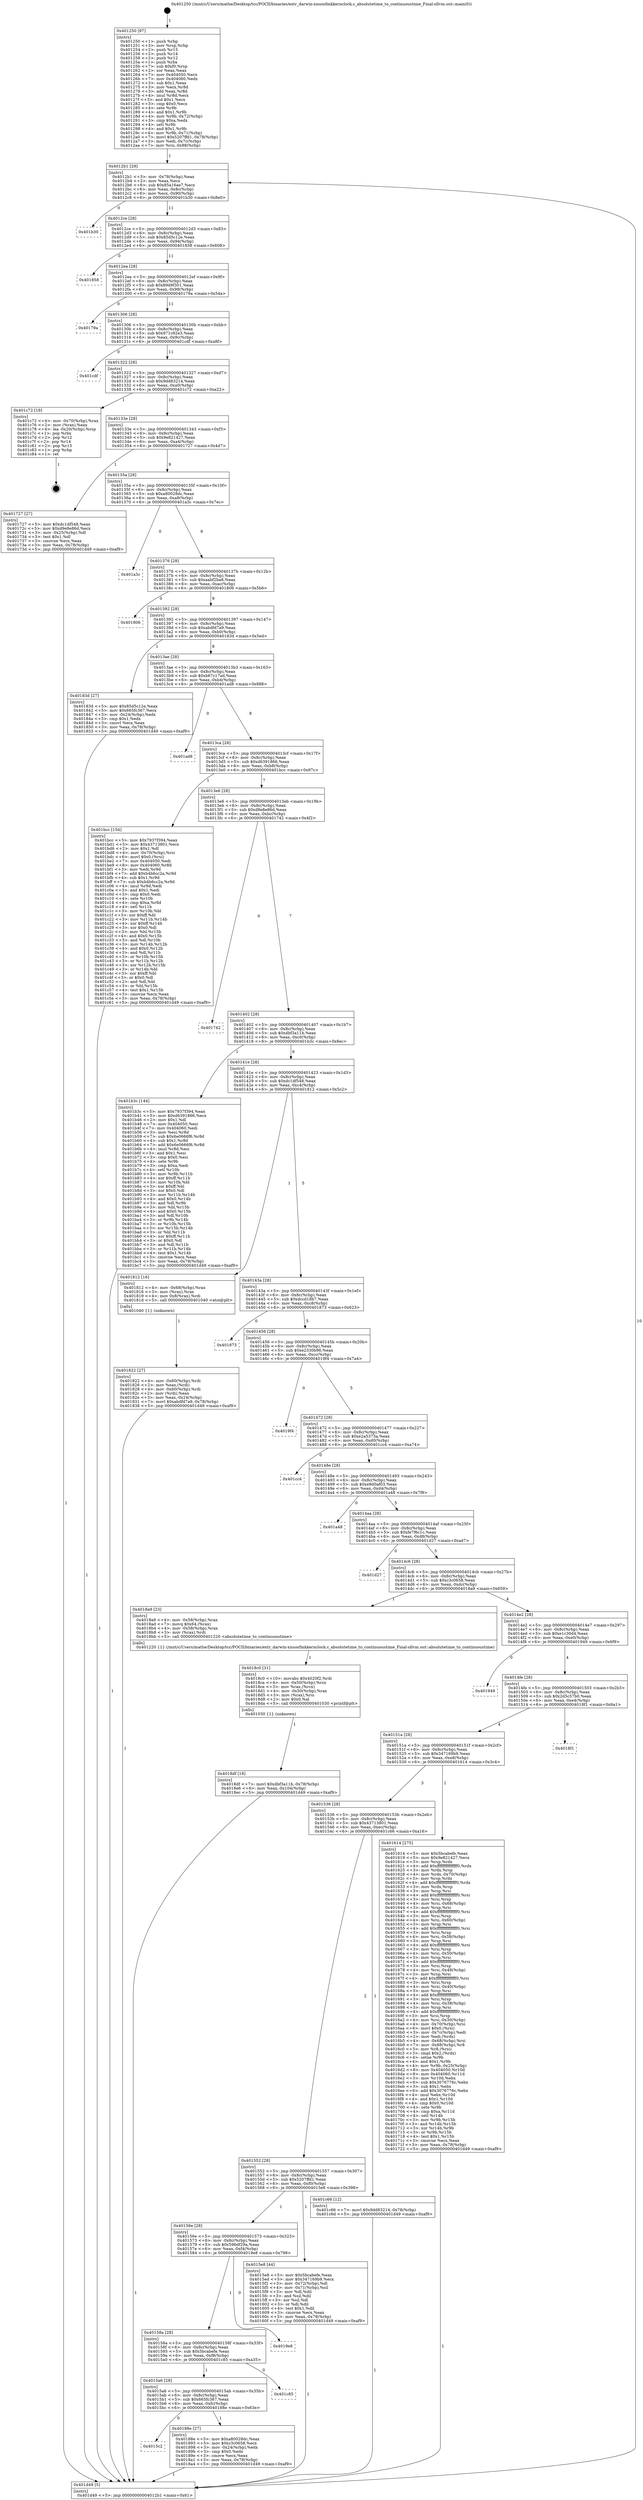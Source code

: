 digraph "0x401250" {
  label = "0x401250 (/mnt/c/Users/mathe/Desktop/tcc/POCII/binaries/extr_darwin-xnuosfmkkernclock.c_absolutetime_to_continuoustime_Final-ollvm.out::main(0))"
  labelloc = "t"
  node[shape=record]

  Entry [label="",width=0.3,height=0.3,shape=circle,fillcolor=black,style=filled]
  "0x4012b1" [label="{
     0x4012b1 [29]\l
     | [instrs]\l
     &nbsp;&nbsp;0x4012b1 \<+3\>: mov -0x78(%rbp),%eax\l
     &nbsp;&nbsp;0x4012b4 \<+2\>: mov %eax,%ecx\l
     &nbsp;&nbsp;0x4012b6 \<+6\>: sub $0x85a16ae7,%ecx\l
     &nbsp;&nbsp;0x4012bc \<+6\>: mov %eax,-0x8c(%rbp)\l
     &nbsp;&nbsp;0x4012c2 \<+6\>: mov %ecx,-0x90(%rbp)\l
     &nbsp;&nbsp;0x4012c8 \<+6\>: je 0000000000401b30 \<main+0x8e0\>\l
  }"]
  "0x401b30" [label="{
     0x401b30\l
  }", style=dashed]
  "0x4012ce" [label="{
     0x4012ce [28]\l
     | [instrs]\l
     &nbsp;&nbsp;0x4012ce \<+5\>: jmp 00000000004012d3 \<main+0x83\>\l
     &nbsp;&nbsp;0x4012d3 \<+6\>: mov -0x8c(%rbp),%eax\l
     &nbsp;&nbsp;0x4012d9 \<+5\>: sub $0x85d5c12e,%eax\l
     &nbsp;&nbsp;0x4012de \<+6\>: mov %eax,-0x94(%rbp)\l
     &nbsp;&nbsp;0x4012e4 \<+6\>: je 0000000000401858 \<main+0x608\>\l
  }"]
  Exit [label="",width=0.3,height=0.3,shape=circle,fillcolor=black,style=filled,peripheries=2]
  "0x401858" [label="{
     0x401858\l
  }", style=dashed]
  "0x4012ea" [label="{
     0x4012ea [28]\l
     | [instrs]\l
     &nbsp;&nbsp;0x4012ea \<+5\>: jmp 00000000004012ef \<main+0x9f\>\l
     &nbsp;&nbsp;0x4012ef \<+6\>: mov -0x8c(%rbp),%eax\l
     &nbsp;&nbsp;0x4012f5 \<+5\>: sub $0x89d9f301,%eax\l
     &nbsp;&nbsp;0x4012fa \<+6\>: mov %eax,-0x98(%rbp)\l
     &nbsp;&nbsp;0x401300 \<+6\>: je 000000000040179a \<main+0x54a\>\l
  }"]
  "0x4018df" [label="{
     0x4018df [18]\l
     | [instrs]\l
     &nbsp;&nbsp;0x4018df \<+7\>: movl $0xdbf3a11b,-0x78(%rbp)\l
     &nbsp;&nbsp;0x4018e6 \<+6\>: mov %eax,-0x104(%rbp)\l
     &nbsp;&nbsp;0x4018ec \<+5\>: jmp 0000000000401d49 \<main+0xaf9\>\l
  }"]
  "0x40179a" [label="{
     0x40179a\l
  }", style=dashed]
  "0x401306" [label="{
     0x401306 [28]\l
     | [instrs]\l
     &nbsp;&nbsp;0x401306 \<+5\>: jmp 000000000040130b \<main+0xbb\>\l
     &nbsp;&nbsp;0x40130b \<+6\>: mov -0x8c(%rbp),%eax\l
     &nbsp;&nbsp;0x401311 \<+5\>: sub $0x971c92e3,%eax\l
     &nbsp;&nbsp;0x401316 \<+6\>: mov %eax,-0x9c(%rbp)\l
     &nbsp;&nbsp;0x40131c \<+6\>: je 0000000000401cdf \<main+0xa8f\>\l
  }"]
  "0x4018c0" [label="{
     0x4018c0 [31]\l
     | [instrs]\l
     &nbsp;&nbsp;0x4018c0 \<+10\>: movabs $0x4020f2,%rdi\l
     &nbsp;&nbsp;0x4018ca \<+4\>: mov -0x50(%rbp),%rcx\l
     &nbsp;&nbsp;0x4018ce \<+3\>: mov %rax,(%rcx)\l
     &nbsp;&nbsp;0x4018d1 \<+4\>: mov -0x50(%rbp),%rax\l
     &nbsp;&nbsp;0x4018d5 \<+3\>: mov (%rax),%rsi\l
     &nbsp;&nbsp;0x4018d8 \<+2\>: mov $0x0,%al\l
     &nbsp;&nbsp;0x4018da \<+5\>: call 0000000000401030 \<printf@plt\>\l
     | [calls]\l
     &nbsp;&nbsp;0x401030 \{1\} (unknown)\l
  }"]
  "0x401cdf" [label="{
     0x401cdf\l
  }", style=dashed]
  "0x401322" [label="{
     0x401322 [28]\l
     | [instrs]\l
     &nbsp;&nbsp;0x401322 \<+5\>: jmp 0000000000401327 \<main+0xd7\>\l
     &nbsp;&nbsp;0x401327 \<+6\>: mov -0x8c(%rbp),%eax\l
     &nbsp;&nbsp;0x40132d \<+5\>: sub $0x9dd83214,%eax\l
     &nbsp;&nbsp;0x401332 \<+6\>: mov %eax,-0xa0(%rbp)\l
     &nbsp;&nbsp;0x401338 \<+6\>: je 0000000000401c72 \<main+0xa22\>\l
  }"]
  "0x4015c2" [label="{
     0x4015c2\l
  }", style=dashed]
  "0x401c72" [label="{
     0x401c72 [19]\l
     | [instrs]\l
     &nbsp;&nbsp;0x401c72 \<+4\>: mov -0x70(%rbp),%rax\l
     &nbsp;&nbsp;0x401c76 \<+2\>: mov (%rax),%eax\l
     &nbsp;&nbsp;0x401c78 \<+4\>: lea -0x20(%rbp),%rsp\l
     &nbsp;&nbsp;0x401c7c \<+1\>: pop %rbx\l
     &nbsp;&nbsp;0x401c7d \<+2\>: pop %r12\l
     &nbsp;&nbsp;0x401c7f \<+2\>: pop %r14\l
     &nbsp;&nbsp;0x401c81 \<+2\>: pop %r15\l
     &nbsp;&nbsp;0x401c83 \<+1\>: pop %rbp\l
     &nbsp;&nbsp;0x401c84 \<+1\>: ret\l
  }"]
  "0x40133e" [label="{
     0x40133e [28]\l
     | [instrs]\l
     &nbsp;&nbsp;0x40133e \<+5\>: jmp 0000000000401343 \<main+0xf3\>\l
     &nbsp;&nbsp;0x401343 \<+6\>: mov -0x8c(%rbp),%eax\l
     &nbsp;&nbsp;0x401349 \<+5\>: sub $0x9e821427,%eax\l
     &nbsp;&nbsp;0x40134e \<+6\>: mov %eax,-0xa4(%rbp)\l
     &nbsp;&nbsp;0x401354 \<+6\>: je 0000000000401727 \<main+0x4d7\>\l
  }"]
  "0x40188e" [label="{
     0x40188e [27]\l
     | [instrs]\l
     &nbsp;&nbsp;0x40188e \<+5\>: mov $0xa80028dc,%eax\l
     &nbsp;&nbsp;0x401893 \<+5\>: mov $0xc3c0658,%ecx\l
     &nbsp;&nbsp;0x401898 \<+3\>: mov -0x24(%rbp),%edx\l
     &nbsp;&nbsp;0x40189b \<+3\>: cmp $0x0,%edx\l
     &nbsp;&nbsp;0x40189e \<+3\>: cmove %ecx,%eax\l
     &nbsp;&nbsp;0x4018a1 \<+3\>: mov %eax,-0x78(%rbp)\l
     &nbsp;&nbsp;0x4018a4 \<+5\>: jmp 0000000000401d49 \<main+0xaf9\>\l
  }"]
  "0x401727" [label="{
     0x401727 [27]\l
     | [instrs]\l
     &nbsp;&nbsp;0x401727 \<+5\>: mov $0xdc1df548,%eax\l
     &nbsp;&nbsp;0x40172c \<+5\>: mov $0xd9e8e86d,%ecx\l
     &nbsp;&nbsp;0x401731 \<+3\>: mov -0x25(%rbp),%dl\l
     &nbsp;&nbsp;0x401734 \<+3\>: test $0x1,%dl\l
     &nbsp;&nbsp;0x401737 \<+3\>: cmovne %ecx,%eax\l
     &nbsp;&nbsp;0x40173a \<+3\>: mov %eax,-0x78(%rbp)\l
     &nbsp;&nbsp;0x40173d \<+5\>: jmp 0000000000401d49 \<main+0xaf9\>\l
  }"]
  "0x40135a" [label="{
     0x40135a [28]\l
     | [instrs]\l
     &nbsp;&nbsp;0x40135a \<+5\>: jmp 000000000040135f \<main+0x10f\>\l
     &nbsp;&nbsp;0x40135f \<+6\>: mov -0x8c(%rbp),%eax\l
     &nbsp;&nbsp;0x401365 \<+5\>: sub $0xa80028dc,%eax\l
     &nbsp;&nbsp;0x40136a \<+6\>: mov %eax,-0xa8(%rbp)\l
     &nbsp;&nbsp;0x401370 \<+6\>: je 0000000000401a3c \<main+0x7ec\>\l
  }"]
  "0x4015a6" [label="{
     0x4015a6 [28]\l
     | [instrs]\l
     &nbsp;&nbsp;0x4015a6 \<+5\>: jmp 00000000004015ab \<main+0x35b\>\l
     &nbsp;&nbsp;0x4015ab \<+6\>: mov -0x8c(%rbp),%eax\l
     &nbsp;&nbsp;0x4015b1 \<+5\>: sub $0x665fc367,%eax\l
     &nbsp;&nbsp;0x4015b6 \<+6\>: mov %eax,-0xfc(%rbp)\l
     &nbsp;&nbsp;0x4015bc \<+6\>: je 000000000040188e \<main+0x63e\>\l
  }"]
  "0x401a3c" [label="{
     0x401a3c\l
  }", style=dashed]
  "0x401376" [label="{
     0x401376 [28]\l
     | [instrs]\l
     &nbsp;&nbsp;0x401376 \<+5\>: jmp 000000000040137b \<main+0x12b\>\l
     &nbsp;&nbsp;0x40137b \<+6\>: mov -0x8c(%rbp),%eax\l
     &nbsp;&nbsp;0x401381 \<+5\>: sub $0xaabf2ba8,%eax\l
     &nbsp;&nbsp;0x401386 \<+6\>: mov %eax,-0xac(%rbp)\l
     &nbsp;&nbsp;0x40138c \<+6\>: je 0000000000401806 \<main+0x5b6\>\l
  }"]
  "0x401c85" [label="{
     0x401c85\l
  }", style=dashed]
  "0x401806" [label="{
     0x401806\l
  }", style=dashed]
  "0x401392" [label="{
     0x401392 [28]\l
     | [instrs]\l
     &nbsp;&nbsp;0x401392 \<+5\>: jmp 0000000000401397 \<main+0x147\>\l
     &nbsp;&nbsp;0x401397 \<+6\>: mov -0x8c(%rbp),%eax\l
     &nbsp;&nbsp;0x40139d \<+5\>: sub $0xabdfd7a9,%eax\l
     &nbsp;&nbsp;0x4013a2 \<+6\>: mov %eax,-0xb0(%rbp)\l
     &nbsp;&nbsp;0x4013a8 \<+6\>: je 000000000040183d \<main+0x5ed\>\l
  }"]
  "0x40158a" [label="{
     0x40158a [28]\l
     | [instrs]\l
     &nbsp;&nbsp;0x40158a \<+5\>: jmp 000000000040158f \<main+0x33f\>\l
     &nbsp;&nbsp;0x40158f \<+6\>: mov -0x8c(%rbp),%eax\l
     &nbsp;&nbsp;0x401595 \<+5\>: sub $0x5bcabefe,%eax\l
     &nbsp;&nbsp;0x40159a \<+6\>: mov %eax,-0xf8(%rbp)\l
     &nbsp;&nbsp;0x4015a0 \<+6\>: je 0000000000401c85 \<main+0xa35\>\l
  }"]
  "0x40183d" [label="{
     0x40183d [27]\l
     | [instrs]\l
     &nbsp;&nbsp;0x40183d \<+5\>: mov $0x85d5c12e,%eax\l
     &nbsp;&nbsp;0x401842 \<+5\>: mov $0x665fc367,%ecx\l
     &nbsp;&nbsp;0x401847 \<+3\>: mov -0x24(%rbp),%edx\l
     &nbsp;&nbsp;0x40184a \<+3\>: cmp $0x1,%edx\l
     &nbsp;&nbsp;0x40184d \<+3\>: cmovl %ecx,%eax\l
     &nbsp;&nbsp;0x401850 \<+3\>: mov %eax,-0x78(%rbp)\l
     &nbsp;&nbsp;0x401853 \<+5\>: jmp 0000000000401d49 \<main+0xaf9\>\l
  }"]
  "0x4013ae" [label="{
     0x4013ae [28]\l
     | [instrs]\l
     &nbsp;&nbsp;0x4013ae \<+5\>: jmp 00000000004013b3 \<main+0x163\>\l
     &nbsp;&nbsp;0x4013b3 \<+6\>: mov -0x8c(%rbp),%eax\l
     &nbsp;&nbsp;0x4013b9 \<+5\>: sub $0xb67c17ad,%eax\l
     &nbsp;&nbsp;0x4013be \<+6\>: mov %eax,-0xb4(%rbp)\l
     &nbsp;&nbsp;0x4013c4 \<+6\>: je 0000000000401ad8 \<main+0x888\>\l
  }"]
  "0x4019e8" [label="{
     0x4019e8\l
  }", style=dashed]
  "0x401ad8" [label="{
     0x401ad8\l
  }", style=dashed]
  "0x4013ca" [label="{
     0x4013ca [28]\l
     | [instrs]\l
     &nbsp;&nbsp;0x4013ca \<+5\>: jmp 00000000004013cf \<main+0x17f\>\l
     &nbsp;&nbsp;0x4013cf \<+6\>: mov -0x8c(%rbp),%eax\l
     &nbsp;&nbsp;0x4013d5 \<+5\>: sub $0xd6391866,%eax\l
     &nbsp;&nbsp;0x4013da \<+6\>: mov %eax,-0xb8(%rbp)\l
     &nbsp;&nbsp;0x4013e0 \<+6\>: je 0000000000401bcc \<main+0x97c\>\l
  }"]
  "0x401822" [label="{
     0x401822 [27]\l
     | [instrs]\l
     &nbsp;&nbsp;0x401822 \<+4\>: mov -0x60(%rbp),%rdi\l
     &nbsp;&nbsp;0x401826 \<+2\>: mov %eax,(%rdi)\l
     &nbsp;&nbsp;0x401828 \<+4\>: mov -0x60(%rbp),%rdi\l
     &nbsp;&nbsp;0x40182c \<+2\>: mov (%rdi),%eax\l
     &nbsp;&nbsp;0x40182e \<+3\>: mov %eax,-0x24(%rbp)\l
     &nbsp;&nbsp;0x401831 \<+7\>: movl $0xabdfd7a9,-0x78(%rbp)\l
     &nbsp;&nbsp;0x401838 \<+5\>: jmp 0000000000401d49 \<main+0xaf9\>\l
  }"]
  "0x401bcc" [label="{
     0x401bcc [154]\l
     | [instrs]\l
     &nbsp;&nbsp;0x401bcc \<+5\>: mov $0x7937f394,%eax\l
     &nbsp;&nbsp;0x401bd1 \<+5\>: mov $0x43713801,%ecx\l
     &nbsp;&nbsp;0x401bd6 \<+2\>: mov $0x1,%dl\l
     &nbsp;&nbsp;0x401bd8 \<+4\>: mov -0x70(%rbp),%rsi\l
     &nbsp;&nbsp;0x401bdc \<+6\>: movl $0x0,(%rsi)\l
     &nbsp;&nbsp;0x401be2 \<+7\>: mov 0x404050,%edi\l
     &nbsp;&nbsp;0x401be9 \<+8\>: mov 0x404060,%r8d\l
     &nbsp;&nbsp;0x401bf1 \<+3\>: mov %edi,%r9d\l
     &nbsp;&nbsp;0x401bf4 \<+7\>: add $0xb4b6cc2a,%r9d\l
     &nbsp;&nbsp;0x401bfb \<+4\>: sub $0x1,%r9d\l
     &nbsp;&nbsp;0x401bff \<+7\>: sub $0xb4b6cc2a,%r9d\l
     &nbsp;&nbsp;0x401c06 \<+4\>: imul %r9d,%edi\l
     &nbsp;&nbsp;0x401c0a \<+3\>: and $0x1,%edi\l
     &nbsp;&nbsp;0x401c0d \<+3\>: cmp $0x0,%edi\l
     &nbsp;&nbsp;0x401c10 \<+4\>: sete %r10b\l
     &nbsp;&nbsp;0x401c14 \<+4\>: cmp $0xa,%r8d\l
     &nbsp;&nbsp;0x401c18 \<+4\>: setl %r11b\l
     &nbsp;&nbsp;0x401c1c \<+3\>: mov %r10b,%bl\l
     &nbsp;&nbsp;0x401c1f \<+3\>: xor $0xff,%bl\l
     &nbsp;&nbsp;0x401c22 \<+3\>: mov %r11b,%r14b\l
     &nbsp;&nbsp;0x401c25 \<+4\>: xor $0xff,%r14b\l
     &nbsp;&nbsp;0x401c29 \<+3\>: xor $0x0,%dl\l
     &nbsp;&nbsp;0x401c2c \<+3\>: mov %bl,%r15b\l
     &nbsp;&nbsp;0x401c2f \<+4\>: and $0x0,%r15b\l
     &nbsp;&nbsp;0x401c33 \<+3\>: and %dl,%r10b\l
     &nbsp;&nbsp;0x401c36 \<+3\>: mov %r14b,%r12b\l
     &nbsp;&nbsp;0x401c39 \<+4\>: and $0x0,%r12b\l
     &nbsp;&nbsp;0x401c3d \<+3\>: and %dl,%r11b\l
     &nbsp;&nbsp;0x401c40 \<+3\>: or %r10b,%r15b\l
     &nbsp;&nbsp;0x401c43 \<+3\>: or %r11b,%r12b\l
     &nbsp;&nbsp;0x401c46 \<+3\>: xor %r12b,%r15b\l
     &nbsp;&nbsp;0x401c49 \<+3\>: or %r14b,%bl\l
     &nbsp;&nbsp;0x401c4c \<+3\>: xor $0xff,%bl\l
     &nbsp;&nbsp;0x401c4f \<+3\>: or $0x0,%dl\l
     &nbsp;&nbsp;0x401c52 \<+2\>: and %dl,%bl\l
     &nbsp;&nbsp;0x401c54 \<+3\>: or %bl,%r15b\l
     &nbsp;&nbsp;0x401c57 \<+4\>: test $0x1,%r15b\l
     &nbsp;&nbsp;0x401c5b \<+3\>: cmovne %ecx,%eax\l
     &nbsp;&nbsp;0x401c5e \<+3\>: mov %eax,-0x78(%rbp)\l
     &nbsp;&nbsp;0x401c61 \<+5\>: jmp 0000000000401d49 \<main+0xaf9\>\l
  }"]
  "0x4013e6" [label="{
     0x4013e6 [28]\l
     | [instrs]\l
     &nbsp;&nbsp;0x4013e6 \<+5\>: jmp 00000000004013eb \<main+0x19b\>\l
     &nbsp;&nbsp;0x4013eb \<+6\>: mov -0x8c(%rbp),%eax\l
     &nbsp;&nbsp;0x4013f1 \<+5\>: sub $0xd9e8e86d,%eax\l
     &nbsp;&nbsp;0x4013f6 \<+6\>: mov %eax,-0xbc(%rbp)\l
     &nbsp;&nbsp;0x4013fc \<+6\>: je 0000000000401742 \<main+0x4f2\>\l
  }"]
  "0x401250" [label="{
     0x401250 [97]\l
     | [instrs]\l
     &nbsp;&nbsp;0x401250 \<+1\>: push %rbp\l
     &nbsp;&nbsp;0x401251 \<+3\>: mov %rsp,%rbp\l
     &nbsp;&nbsp;0x401254 \<+2\>: push %r15\l
     &nbsp;&nbsp;0x401256 \<+2\>: push %r14\l
     &nbsp;&nbsp;0x401258 \<+2\>: push %r12\l
     &nbsp;&nbsp;0x40125a \<+1\>: push %rbx\l
     &nbsp;&nbsp;0x40125b \<+7\>: sub $0xf0,%rsp\l
     &nbsp;&nbsp;0x401262 \<+2\>: xor %eax,%eax\l
     &nbsp;&nbsp;0x401264 \<+7\>: mov 0x404050,%ecx\l
     &nbsp;&nbsp;0x40126b \<+7\>: mov 0x404060,%edx\l
     &nbsp;&nbsp;0x401272 \<+3\>: sub $0x1,%eax\l
     &nbsp;&nbsp;0x401275 \<+3\>: mov %ecx,%r8d\l
     &nbsp;&nbsp;0x401278 \<+3\>: add %eax,%r8d\l
     &nbsp;&nbsp;0x40127b \<+4\>: imul %r8d,%ecx\l
     &nbsp;&nbsp;0x40127f \<+3\>: and $0x1,%ecx\l
     &nbsp;&nbsp;0x401282 \<+3\>: cmp $0x0,%ecx\l
     &nbsp;&nbsp;0x401285 \<+4\>: sete %r9b\l
     &nbsp;&nbsp;0x401289 \<+4\>: and $0x1,%r9b\l
     &nbsp;&nbsp;0x40128d \<+4\>: mov %r9b,-0x72(%rbp)\l
     &nbsp;&nbsp;0x401291 \<+3\>: cmp $0xa,%edx\l
     &nbsp;&nbsp;0x401294 \<+4\>: setl %r9b\l
     &nbsp;&nbsp;0x401298 \<+4\>: and $0x1,%r9b\l
     &nbsp;&nbsp;0x40129c \<+4\>: mov %r9b,-0x71(%rbp)\l
     &nbsp;&nbsp;0x4012a0 \<+7\>: movl $0x5207ffd1,-0x78(%rbp)\l
     &nbsp;&nbsp;0x4012a7 \<+3\>: mov %edi,-0x7c(%rbp)\l
     &nbsp;&nbsp;0x4012aa \<+7\>: mov %rsi,-0x88(%rbp)\l
  }"]
  "0x401742" [label="{
     0x401742\l
  }", style=dashed]
  "0x401402" [label="{
     0x401402 [28]\l
     | [instrs]\l
     &nbsp;&nbsp;0x401402 \<+5\>: jmp 0000000000401407 \<main+0x1b7\>\l
     &nbsp;&nbsp;0x401407 \<+6\>: mov -0x8c(%rbp),%eax\l
     &nbsp;&nbsp;0x40140d \<+5\>: sub $0xdbf3a11b,%eax\l
     &nbsp;&nbsp;0x401412 \<+6\>: mov %eax,-0xc0(%rbp)\l
     &nbsp;&nbsp;0x401418 \<+6\>: je 0000000000401b3c \<main+0x8ec\>\l
  }"]
  "0x401d49" [label="{
     0x401d49 [5]\l
     | [instrs]\l
     &nbsp;&nbsp;0x401d49 \<+5\>: jmp 00000000004012b1 \<main+0x61\>\l
  }"]
  "0x401b3c" [label="{
     0x401b3c [144]\l
     | [instrs]\l
     &nbsp;&nbsp;0x401b3c \<+5\>: mov $0x7937f394,%eax\l
     &nbsp;&nbsp;0x401b41 \<+5\>: mov $0xd6391866,%ecx\l
     &nbsp;&nbsp;0x401b46 \<+2\>: mov $0x1,%dl\l
     &nbsp;&nbsp;0x401b48 \<+7\>: mov 0x404050,%esi\l
     &nbsp;&nbsp;0x401b4f \<+7\>: mov 0x404060,%edi\l
     &nbsp;&nbsp;0x401b56 \<+3\>: mov %esi,%r8d\l
     &nbsp;&nbsp;0x401b59 \<+7\>: sub $0x6e0666f6,%r8d\l
     &nbsp;&nbsp;0x401b60 \<+4\>: sub $0x1,%r8d\l
     &nbsp;&nbsp;0x401b64 \<+7\>: add $0x6e0666f6,%r8d\l
     &nbsp;&nbsp;0x401b6b \<+4\>: imul %r8d,%esi\l
     &nbsp;&nbsp;0x401b6f \<+3\>: and $0x1,%esi\l
     &nbsp;&nbsp;0x401b72 \<+3\>: cmp $0x0,%esi\l
     &nbsp;&nbsp;0x401b75 \<+4\>: sete %r9b\l
     &nbsp;&nbsp;0x401b79 \<+3\>: cmp $0xa,%edi\l
     &nbsp;&nbsp;0x401b7c \<+4\>: setl %r10b\l
     &nbsp;&nbsp;0x401b80 \<+3\>: mov %r9b,%r11b\l
     &nbsp;&nbsp;0x401b83 \<+4\>: xor $0xff,%r11b\l
     &nbsp;&nbsp;0x401b87 \<+3\>: mov %r10b,%bl\l
     &nbsp;&nbsp;0x401b8a \<+3\>: xor $0xff,%bl\l
     &nbsp;&nbsp;0x401b8d \<+3\>: xor $0x0,%dl\l
     &nbsp;&nbsp;0x401b90 \<+3\>: mov %r11b,%r14b\l
     &nbsp;&nbsp;0x401b93 \<+4\>: and $0x0,%r14b\l
     &nbsp;&nbsp;0x401b97 \<+3\>: and %dl,%r9b\l
     &nbsp;&nbsp;0x401b9a \<+3\>: mov %bl,%r15b\l
     &nbsp;&nbsp;0x401b9d \<+4\>: and $0x0,%r15b\l
     &nbsp;&nbsp;0x401ba1 \<+3\>: and %dl,%r10b\l
     &nbsp;&nbsp;0x401ba4 \<+3\>: or %r9b,%r14b\l
     &nbsp;&nbsp;0x401ba7 \<+3\>: or %r10b,%r15b\l
     &nbsp;&nbsp;0x401baa \<+3\>: xor %r15b,%r14b\l
     &nbsp;&nbsp;0x401bad \<+3\>: or %bl,%r11b\l
     &nbsp;&nbsp;0x401bb0 \<+4\>: xor $0xff,%r11b\l
     &nbsp;&nbsp;0x401bb4 \<+3\>: or $0x0,%dl\l
     &nbsp;&nbsp;0x401bb7 \<+3\>: and %dl,%r11b\l
     &nbsp;&nbsp;0x401bba \<+3\>: or %r11b,%r14b\l
     &nbsp;&nbsp;0x401bbd \<+4\>: test $0x1,%r14b\l
     &nbsp;&nbsp;0x401bc1 \<+3\>: cmovne %ecx,%eax\l
     &nbsp;&nbsp;0x401bc4 \<+3\>: mov %eax,-0x78(%rbp)\l
     &nbsp;&nbsp;0x401bc7 \<+5\>: jmp 0000000000401d49 \<main+0xaf9\>\l
  }"]
  "0x40141e" [label="{
     0x40141e [28]\l
     | [instrs]\l
     &nbsp;&nbsp;0x40141e \<+5\>: jmp 0000000000401423 \<main+0x1d3\>\l
     &nbsp;&nbsp;0x401423 \<+6\>: mov -0x8c(%rbp),%eax\l
     &nbsp;&nbsp;0x401429 \<+5\>: sub $0xdc1df548,%eax\l
     &nbsp;&nbsp;0x40142e \<+6\>: mov %eax,-0xc4(%rbp)\l
     &nbsp;&nbsp;0x401434 \<+6\>: je 0000000000401812 \<main+0x5c2\>\l
  }"]
  "0x40156e" [label="{
     0x40156e [28]\l
     | [instrs]\l
     &nbsp;&nbsp;0x40156e \<+5\>: jmp 0000000000401573 \<main+0x323\>\l
     &nbsp;&nbsp;0x401573 \<+6\>: mov -0x8c(%rbp),%eax\l
     &nbsp;&nbsp;0x401579 \<+5\>: sub $0x596df29a,%eax\l
     &nbsp;&nbsp;0x40157e \<+6\>: mov %eax,-0xf4(%rbp)\l
     &nbsp;&nbsp;0x401584 \<+6\>: je 00000000004019e8 \<main+0x798\>\l
  }"]
  "0x401812" [label="{
     0x401812 [16]\l
     | [instrs]\l
     &nbsp;&nbsp;0x401812 \<+4\>: mov -0x68(%rbp),%rax\l
     &nbsp;&nbsp;0x401816 \<+3\>: mov (%rax),%rax\l
     &nbsp;&nbsp;0x401819 \<+4\>: mov 0x8(%rax),%rdi\l
     &nbsp;&nbsp;0x40181d \<+5\>: call 0000000000401040 \<atoi@plt\>\l
     | [calls]\l
     &nbsp;&nbsp;0x401040 \{1\} (unknown)\l
  }"]
  "0x40143a" [label="{
     0x40143a [28]\l
     | [instrs]\l
     &nbsp;&nbsp;0x40143a \<+5\>: jmp 000000000040143f \<main+0x1ef\>\l
     &nbsp;&nbsp;0x40143f \<+6\>: mov -0x8c(%rbp),%eax\l
     &nbsp;&nbsp;0x401445 \<+5\>: sub $0xdccd18b7,%eax\l
     &nbsp;&nbsp;0x40144a \<+6\>: mov %eax,-0xc8(%rbp)\l
     &nbsp;&nbsp;0x401450 \<+6\>: je 0000000000401873 \<main+0x623\>\l
  }"]
  "0x4015e8" [label="{
     0x4015e8 [44]\l
     | [instrs]\l
     &nbsp;&nbsp;0x4015e8 \<+5\>: mov $0x5bcabefe,%eax\l
     &nbsp;&nbsp;0x4015ed \<+5\>: mov $0x347169b9,%ecx\l
     &nbsp;&nbsp;0x4015f2 \<+3\>: mov -0x72(%rbp),%dl\l
     &nbsp;&nbsp;0x4015f5 \<+4\>: mov -0x71(%rbp),%sil\l
     &nbsp;&nbsp;0x4015f9 \<+3\>: mov %dl,%dil\l
     &nbsp;&nbsp;0x4015fc \<+3\>: and %sil,%dil\l
     &nbsp;&nbsp;0x4015ff \<+3\>: xor %sil,%dl\l
     &nbsp;&nbsp;0x401602 \<+3\>: or %dl,%dil\l
     &nbsp;&nbsp;0x401605 \<+4\>: test $0x1,%dil\l
     &nbsp;&nbsp;0x401609 \<+3\>: cmovne %ecx,%eax\l
     &nbsp;&nbsp;0x40160c \<+3\>: mov %eax,-0x78(%rbp)\l
     &nbsp;&nbsp;0x40160f \<+5\>: jmp 0000000000401d49 \<main+0xaf9\>\l
  }"]
  "0x401873" [label="{
     0x401873\l
  }", style=dashed]
  "0x401456" [label="{
     0x401456 [28]\l
     | [instrs]\l
     &nbsp;&nbsp;0x401456 \<+5\>: jmp 000000000040145b \<main+0x20b\>\l
     &nbsp;&nbsp;0x40145b \<+6\>: mov -0x8c(%rbp),%eax\l
     &nbsp;&nbsp;0x401461 \<+5\>: sub $0xe2330b96,%eax\l
     &nbsp;&nbsp;0x401466 \<+6\>: mov %eax,-0xcc(%rbp)\l
     &nbsp;&nbsp;0x40146c \<+6\>: je 00000000004019f4 \<main+0x7a4\>\l
  }"]
  "0x401552" [label="{
     0x401552 [28]\l
     | [instrs]\l
     &nbsp;&nbsp;0x401552 \<+5\>: jmp 0000000000401557 \<main+0x307\>\l
     &nbsp;&nbsp;0x401557 \<+6\>: mov -0x8c(%rbp),%eax\l
     &nbsp;&nbsp;0x40155d \<+5\>: sub $0x5207ffd1,%eax\l
     &nbsp;&nbsp;0x401562 \<+6\>: mov %eax,-0xf0(%rbp)\l
     &nbsp;&nbsp;0x401568 \<+6\>: je 00000000004015e8 \<main+0x398\>\l
  }"]
  "0x4019f4" [label="{
     0x4019f4\l
  }", style=dashed]
  "0x401472" [label="{
     0x401472 [28]\l
     | [instrs]\l
     &nbsp;&nbsp;0x401472 \<+5\>: jmp 0000000000401477 \<main+0x227\>\l
     &nbsp;&nbsp;0x401477 \<+6\>: mov -0x8c(%rbp),%eax\l
     &nbsp;&nbsp;0x40147d \<+5\>: sub $0xe2a5373a,%eax\l
     &nbsp;&nbsp;0x401482 \<+6\>: mov %eax,-0xd0(%rbp)\l
     &nbsp;&nbsp;0x401488 \<+6\>: je 0000000000401cc4 \<main+0xa74\>\l
  }"]
  "0x401c66" [label="{
     0x401c66 [12]\l
     | [instrs]\l
     &nbsp;&nbsp;0x401c66 \<+7\>: movl $0x9dd83214,-0x78(%rbp)\l
     &nbsp;&nbsp;0x401c6d \<+5\>: jmp 0000000000401d49 \<main+0xaf9\>\l
  }"]
  "0x401cc4" [label="{
     0x401cc4\l
  }", style=dashed]
  "0x40148e" [label="{
     0x40148e [28]\l
     | [instrs]\l
     &nbsp;&nbsp;0x40148e \<+5\>: jmp 0000000000401493 \<main+0x243\>\l
     &nbsp;&nbsp;0x401493 \<+6\>: mov -0x8c(%rbp),%eax\l
     &nbsp;&nbsp;0x401499 \<+5\>: sub $0xe9d0af03,%eax\l
     &nbsp;&nbsp;0x40149e \<+6\>: mov %eax,-0xd4(%rbp)\l
     &nbsp;&nbsp;0x4014a4 \<+6\>: je 0000000000401a48 \<main+0x7f8\>\l
  }"]
  "0x401536" [label="{
     0x401536 [28]\l
     | [instrs]\l
     &nbsp;&nbsp;0x401536 \<+5\>: jmp 000000000040153b \<main+0x2eb\>\l
     &nbsp;&nbsp;0x40153b \<+6\>: mov -0x8c(%rbp),%eax\l
     &nbsp;&nbsp;0x401541 \<+5\>: sub $0x43713801,%eax\l
     &nbsp;&nbsp;0x401546 \<+6\>: mov %eax,-0xec(%rbp)\l
     &nbsp;&nbsp;0x40154c \<+6\>: je 0000000000401c66 \<main+0xa16\>\l
  }"]
  "0x401a48" [label="{
     0x401a48\l
  }", style=dashed]
  "0x4014aa" [label="{
     0x4014aa [28]\l
     | [instrs]\l
     &nbsp;&nbsp;0x4014aa \<+5\>: jmp 00000000004014af \<main+0x25f\>\l
     &nbsp;&nbsp;0x4014af \<+6\>: mov -0x8c(%rbp),%eax\l
     &nbsp;&nbsp;0x4014b5 \<+5\>: sub $0xfe7f6c1c,%eax\l
     &nbsp;&nbsp;0x4014ba \<+6\>: mov %eax,-0xd8(%rbp)\l
     &nbsp;&nbsp;0x4014c0 \<+6\>: je 0000000000401d27 \<main+0xad7\>\l
  }"]
  "0x401614" [label="{
     0x401614 [275]\l
     | [instrs]\l
     &nbsp;&nbsp;0x401614 \<+5\>: mov $0x5bcabefe,%eax\l
     &nbsp;&nbsp;0x401619 \<+5\>: mov $0x9e821427,%ecx\l
     &nbsp;&nbsp;0x40161e \<+3\>: mov %rsp,%rdx\l
     &nbsp;&nbsp;0x401621 \<+4\>: add $0xfffffffffffffff0,%rdx\l
     &nbsp;&nbsp;0x401625 \<+3\>: mov %rdx,%rsp\l
     &nbsp;&nbsp;0x401628 \<+4\>: mov %rdx,-0x70(%rbp)\l
     &nbsp;&nbsp;0x40162c \<+3\>: mov %rsp,%rdx\l
     &nbsp;&nbsp;0x40162f \<+4\>: add $0xfffffffffffffff0,%rdx\l
     &nbsp;&nbsp;0x401633 \<+3\>: mov %rdx,%rsp\l
     &nbsp;&nbsp;0x401636 \<+3\>: mov %rsp,%rsi\l
     &nbsp;&nbsp;0x401639 \<+4\>: add $0xfffffffffffffff0,%rsi\l
     &nbsp;&nbsp;0x40163d \<+3\>: mov %rsi,%rsp\l
     &nbsp;&nbsp;0x401640 \<+4\>: mov %rsi,-0x68(%rbp)\l
     &nbsp;&nbsp;0x401644 \<+3\>: mov %rsp,%rsi\l
     &nbsp;&nbsp;0x401647 \<+4\>: add $0xfffffffffffffff0,%rsi\l
     &nbsp;&nbsp;0x40164b \<+3\>: mov %rsi,%rsp\l
     &nbsp;&nbsp;0x40164e \<+4\>: mov %rsi,-0x60(%rbp)\l
     &nbsp;&nbsp;0x401652 \<+3\>: mov %rsp,%rsi\l
     &nbsp;&nbsp;0x401655 \<+4\>: add $0xfffffffffffffff0,%rsi\l
     &nbsp;&nbsp;0x401659 \<+3\>: mov %rsi,%rsp\l
     &nbsp;&nbsp;0x40165c \<+4\>: mov %rsi,-0x58(%rbp)\l
     &nbsp;&nbsp;0x401660 \<+3\>: mov %rsp,%rsi\l
     &nbsp;&nbsp;0x401663 \<+4\>: add $0xfffffffffffffff0,%rsi\l
     &nbsp;&nbsp;0x401667 \<+3\>: mov %rsi,%rsp\l
     &nbsp;&nbsp;0x40166a \<+4\>: mov %rsi,-0x50(%rbp)\l
     &nbsp;&nbsp;0x40166e \<+3\>: mov %rsp,%rsi\l
     &nbsp;&nbsp;0x401671 \<+4\>: add $0xfffffffffffffff0,%rsi\l
     &nbsp;&nbsp;0x401675 \<+3\>: mov %rsi,%rsp\l
     &nbsp;&nbsp;0x401678 \<+4\>: mov %rsi,-0x48(%rbp)\l
     &nbsp;&nbsp;0x40167c \<+3\>: mov %rsp,%rsi\l
     &nbsp;&nbsp;0x40167f \<+4\>: add $0xfffffffffffffff0,%rsi\l
     &nbsp;&nbsp;0x401683 \<+3\>: mov %rsi,%rsp\l
     &nbsp;&nbsp;0x401686 \<+4\>: mov %rsi,-0x40(%rbp)\l
     &nbsp;&nbsp;0x40168a \<+3\>: mov %rsp,%rsi\l
     &nbsp;&nbsp;0x40168d \<+4\>: add $0xfffffffffffffff0,%rsi\l
     &nbsp;&nbsp;0x401691 \<+3\>: mov %rsi,%rsp\l
     &nbsp;&nbsp;0x401694 \<+4\>: mov %rsi,-0x38(%rbp)\l
     &nbsp;&nbsp;0x401698 \<+3\>: mov %rsp,%rsi\l
     &nbsp;&nbsp;0x40169b \<+4\>: add $0xfffffffffffffff0,%rsi\l
     &nbsp;&nbsp;0x40169f \<+3\>: mov %rsi,%rsp\l
     &nbsp;&nbsp;0x4016a2 \<+4\>: mov %rsi,-0x30(%rbp)\l
     &nbsp;&nbsp;0x4016a6 \<+4\>: mov -0x70(%rbp),%rsi\l
     &nbsp;&nbsp;0x4016aa \<+6\>: movl $0x0,(%rsi)\l
     &nbsp;&nbsp;0x4016b0 \<+3\>: mov -0x7c(%rbp),%edi\l
     &nbsp;&nbsp;0x4016b3 \<+2\>: mov %edi,(%rdx)\l
     &nbsp;&nbsp;0x4016b5 \<+4\>: mov -0x68(%rbp),%rsi\l
     &nbsp;&nbsp;0x4016b9 \<+7\>: mov -0x88(%rbp),%r8\l
     &nbsp;&nbsp;0x4016c0 \<+3\>: mov %r8,(%rsi)\l
     &nbsp;&nbsp;0x4016c3 \<+3\>: cmpl $0x2,(%rdx)\l
     &nbsp;&nbsp;0x4016c6 \<+4\>: setne %r9b\l
     &nbsp;&nbsp;0x4016ca \<+4\>: and $0x1,%r9b\l
     &nbsp;&nbsp;0x4016ce \<+4\>: mov %r9b,-0x25(%rbp)\l
     &nbsp;&nbsp;0x4016d2 \<+8\>: mov 0x404050,%r10d\l
     &nbsp;&nbsp;0x4016da \<+8\>: mov 0x404060,%r11d\l
     &nbsp;&nbsp;0x4016e2 \<+3\>: mov %r10d,%ebx\l
     &nbsp;&nbsp;0x4016e5 \<+6\>: sub $0x3076776c,%ebx\l
     &nbsp;&nbsp;0x4016eb \<+3\>: sub $0x1,%ebx\l
     &nbsp;&nbsp;0x4016ee \<+6\>: add $0x3076776c,%ebx\l
     &nbsp;&nbsp;0x4016f4 \<+4\>: imul %ebx,%r10d\l
     &nbsp;&nbsp;0x4016f8 \<+4\>: and $0x1,%r10d\l
     &nbsp;&nbsp;0x4016fc \<+4\>: cmp $0x0,%r10d\l
     &nbsp;&nbsp;0x401700 \<+4\>: sete %r9b\l
     &nbsp;&nbsp;0x401704 \<+4\>: cmp $0xa,%r11d\l
     &nbsp;&nbsp;0x401708 \<+4\>: setl %r14b\l
     &nbsp;&nbsp;0x40170c \<+3\>: mov %r9b,%r15b\l
     &nbsp;&nbsp;0x40170f \<+3\>: and %r14b,%r15b\l
     &nbsp;&nbsp;0x401712 \<+3\>: xor %r14b,%r9b\l
     &nbsp;&nbsp;0x401715 \<+3\>: or %r9b,%r15b\l
     &nbsp;&nbsp;0x401718 \<+4\>: test $0x1,%r15b\l
     &nbsp;&nbsp;0x40171c \<+3\>: cmovne %ecx,%eax\l
     &nbsp;&nbsp;0x40171f \<+3\>: mov %eax,-0x78(%rbp)\l
     &nbsp;&nbsp;0x401722 \<+5\>: jmp 0000000000401d49 \<main+0xaf9\>\l
  }"]
  "0x401d27" [label="{
     0x401d27\l
  }", style=dashed]
  "0x4014c6" [label="{
     0x4014c6 [28]\l
     | [instrs]\l
     &nbsp;&nbsp;0x4014c6 \<+5\>: jmp 00000000004014cb \<main+0x27b\>\l
     &nbsp;&nbsp;0x4014cb \<+6\>: mov -0x8c(%rbp),%eax\l
     &nbsp;&nbsp;0x4014d1 \<+5\>: sub $0xc3c0658,%eax\l
     &nbsp;&nbsp;0x4014d6 \<+6\>: mov %eax,-0xdc(%rbp)\l
     &nbsp;&nbsp;0x4014dc \<+6\>: je 00000000004018a9 \<main+0x659\>\l
  }"]
  "0x40151a" [label="{
     0x40151a [28]\l
     | [instrs]\l
     &nbsp;&nbsp;0x40151a \<+5\>: jmp 000000000040151f \<main+0x2cf\>\l
     &nbsp;&nbsp;0x40151f \<+6\>: mov -0x8c(%rbp),%eax\l
     &nbsp;&nbsp;0x401525 \<+5\>: sub $0x347169b9,%eax\l
     &nbsp;&nbsp;0x40152a \<+6\>: mov %eax,-0xe8(%rbp)\l
     &nbsp;&nbsp;0x401530 \<+6\>: je 0000000000401614 \<main+0x3c4\>\l
  }"]
  "0x4018a9" [label="{
     0x4018a9 [23]\l
     | [instrs]\l
     &nbsp;&nbsp;0x4018a9 \<+4\>: mov -0x58(%rbp),%rax\l
     &nbsp;&nbsp;0x4018ad \<+7\>: movq $0x64,(%rax)\l
     &nbsp;&nbsp;0x4018b4 \<+4\>: mov -0x58(%rbp),%rax\l
     &nbsp;&nbsp;0x4018b8 \<+3\>: mov (%rax),%rdi\l
     &nbsp;&nbsp;0x4018bb \<+5\>: call 0000000000401220 \<absolutetime_to_continuoustime\>\l
     | [calls]\l
     &nbsp;&nbsp;0x401220 \{1\} (/mnt/c/Users/mathe/Desktop/tcc/POCII/binaries/extr_darwin-xnuosfmkkernclock.c_absolutetime_to_continuoustime_Final-ollvm.out::absolutetime_to_continuoustime)\l
  }"]
  "0x4014e2" [label="{
     0x4014e2 [28]\l
     | [instrs]\l
     &nbsp;&nbsp;0x4014e2 \<+5\>: jmp 00000000004014e7 \<main+0x297\>\l
     &nbsp;&nbsp;0x4014e7 \<+6\>: mov -0x8c(%rbp),%eax\l
     &nbsp;&nbsp;0x4014ed \<+5\>: sub $0xe1c30d4,%eax\l
     &nbsp;&nbsp;0x4014f2 \<+6\>: mov %eax,-0xe0(%rbp)\l
     &nbsp;&nbsp;0x4014f8 \<+6\>: je 0000000000401949 \<main+0x6f9\>\l
  }"]
  "0x4018f1" [label="{
     0x4018f1\l
  }", style=dashed]
  "0x401949" [label="{
     0x401949\l
  }", style=dashed]
  "0x4014fe" [label="{
     0x4014fe [28]\l
     | [instrs]\l
     &nbsp;&nbsp;0x4014fe \<+5\>: jmp 0000000000401503 \<main+0x2b3\>\l
     &nbsp;&nbsp;0x401503 \<+6\>: mov -0x8c(%rbp),%eax\l
     &nbsp;&nbsp;0x401509 \<+5\>: sub $0x2d5c57b0,%eax\l
     &nbsp;&nbsp;0x40150e \<+6\>: mov %eax,-0xe4(%rbp)\l
     &nbsp;&nbsp;0x401514 \<+6\>: je 00000000004018f1 \<main+0x6a1\>\l
  }"]
  Entry -> "0x401250" [label=" 1"]
  "0x4012b1" -> "0x401b30" [label=" 0"]
  "0x4012b1" -> "0x4012ce" [label=" 11"]
  "0x401c72" -> Exit [label=" 1"]
  "0x4012ce" -> "0x401858" [label=" 0"]
  "0x4012ce" -> "0x4012ea" [label=" 11"]
  "0x401c66" -> "0x401d49" [label=" 1"]
  "0x4012ea" -> "0x40179a" [label=" 0"]
  "0x4012ea" -> "0x401306" [label=" 11"]
  "0x401bcc" -> "0x401d49" [label=" 1"]
  "0x401306" -> "0x401cdf" [label=" 0"]
  "0x401306" -> "0x401322" [label=" 11"]
  "0x401b3c" -> "0x401d49" [label=" 1"]
  "0x401322" -> "0x401c72" [label=" 1"]
  "0x401322" -> "0x40133e" [label=" 10"]
  "0x4018df" -> "0x401d49" [label=" 1"]
  "0x40133e" -> "0x401727" [label=" 1"]
  "0x40133e" -> "0x40135a" [label=" 9"]
  "0x4018c0" -> "0x4018df" [label=" 1"]
  "0x40135a" -> "0x401a3c" [label=" 0"]
  "0x40135a" -> "0x401376" [label=" 9"]
  "0x40188e" -> "0x401d49" [label=" 1"]
  "0x401376" -> "0x401806" [label=" 0"]
  "0x401376" -> "0x401392" [label=" 9"]
  "0x4015a6" -> "0x4015c2" [label=" 0"]
  "0x401392" -> "0x40183d" [label=" 1"]
  "0x401392" -> "0x4013ae" [label=" 8"]
  "0x4018a9" -> "0x4018c0" [label=" 1"]
  "0x4013ae" -> "0x401ad8" [label=" 0"]
  "0x4013ae" -> "0x4013ca" [label=" 8"]
  "0x40158a" -> "0x4015a6" [label=" 1"]
  "0x4013ca" -> "0x401bcc" [label=" 1"]
  "0x4013ca" -> "0x4013e6" [label=" 7"]
  "0x4015a6" -> "0x40188e" [label=" 1"]
  "0x4013e6" -> "0x401742" [label=" 0"]
  "0x4013e6" -> "0x401402" [label=" 7"]
  "0x40156e" -> "0x4019e8" [label=" 0"]
  "0x401402" -> "0x401b3c" [label=" 1"]
  "0x401402" -> "0x40141e" [label=" 6"]
  "0x40158a" -> "0x401c85" [label=" 0"]
  "0x40141e" -> "0x401812" [label=" 1"]
  "0x40141e" -> "0x40143a" [label=" 5"]
  "0x40183d" -> "0x401d49" [label=" 1"]
  "0x40143a" -> "0x401873" [label=" 0"]
  "0x40143a" -> "0x401456" [label=" 5"]
  "0x401822" -> "0x401d49" [label=" 1"]
  "0x401456" -> "0x4019f4" [label=" 0"]
  "0x401456" -> "0x401472" [label=" 5"]
  "0x401727" -> "0x401d49" [label=" 1"]
  "0x401472" -> "0x401cc4" [label=" 0"]
  "0x401472" -> "0x40148e" [label=" 5"]
  "0x401614" -> "0x401d49" [label=" 1"]
  "0x40148e" -> "0x401a48" [label=" 0"]
  "0x40148e" -> "0x4014aa" [label=" 5"]
  "0x401d49" -> "0x4012b1" [label=" 10"]
  "0x4014aa" -> "0x401d27" [label=" 0"]
  "0x4014aa" -> "0x4014c6" [label=" 5"]
  "0x401250" -> "0x4012b1" [label=" 1"]
  "0x4014c6" -> "0x4018a9" [label=" 1"]
  "0x4014c6" -> "0x4014e2" [label=" 4"]
  "0x401552" -> "0x40156e" [label=" 1"]
  "0x4014e2" -> "0x401949" [label=" 0"]
  "0x4014e2" -> "0x4014fe" [label=" 4"]
  "0x401552" -> "0x4015e8" [label=" 1"]
  "0x4014fe" -> "0x4018f1" [label=" 0"]
  "0x4014fe" -> "0x40151a" [label=" 4"]
  "0x4015e8" -> "0x401d49" [label=" 1"]
  "0x40151a" -> "0x401614" [label=" 1"]
  "0x40151a" -> "0x401536" [label=" 3"]
  "0x40156e" -> "0x40158a" [label=" 1"]
  "0x401536" -> "0x401c66" [label=" 1"]
  "0x401536" -> "0x401552" [label=" 2"]
  "0x401812" -> "0x401822" [label=" 1"]
}
